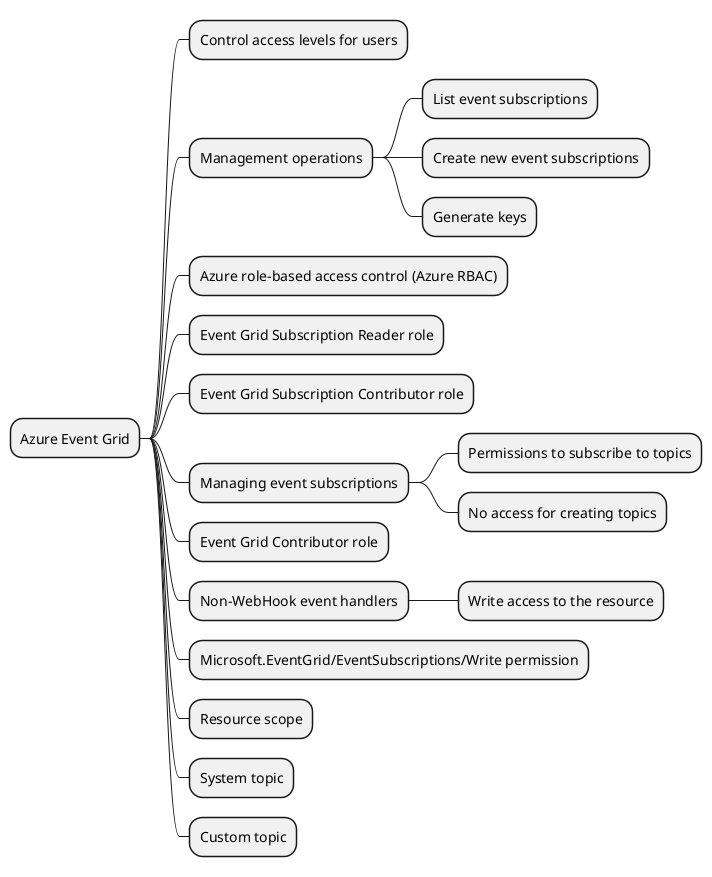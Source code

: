 @startmindmap
* Azure Event Grid
** Control access levels for users
** Management operations
*** List event subscriptions
*** Create new event subscriptions
*** Generate keys
** Azure role-based access control (Azure RBAC)
** Event Grid Subscription Reader role
** Event Grid Subscription Contributor role
** Managing event subscriptions
*** Permissions to subscribe to topics
*** No access for creating topics
** Event Grid Contributor role
** Non-WebHook event handlers
*** Write access to the resource
** Microsoft.EventGrid/EventSubscriptions/Write permission
** Resource scope
** System topic
** Custom topic
@endmindmap
